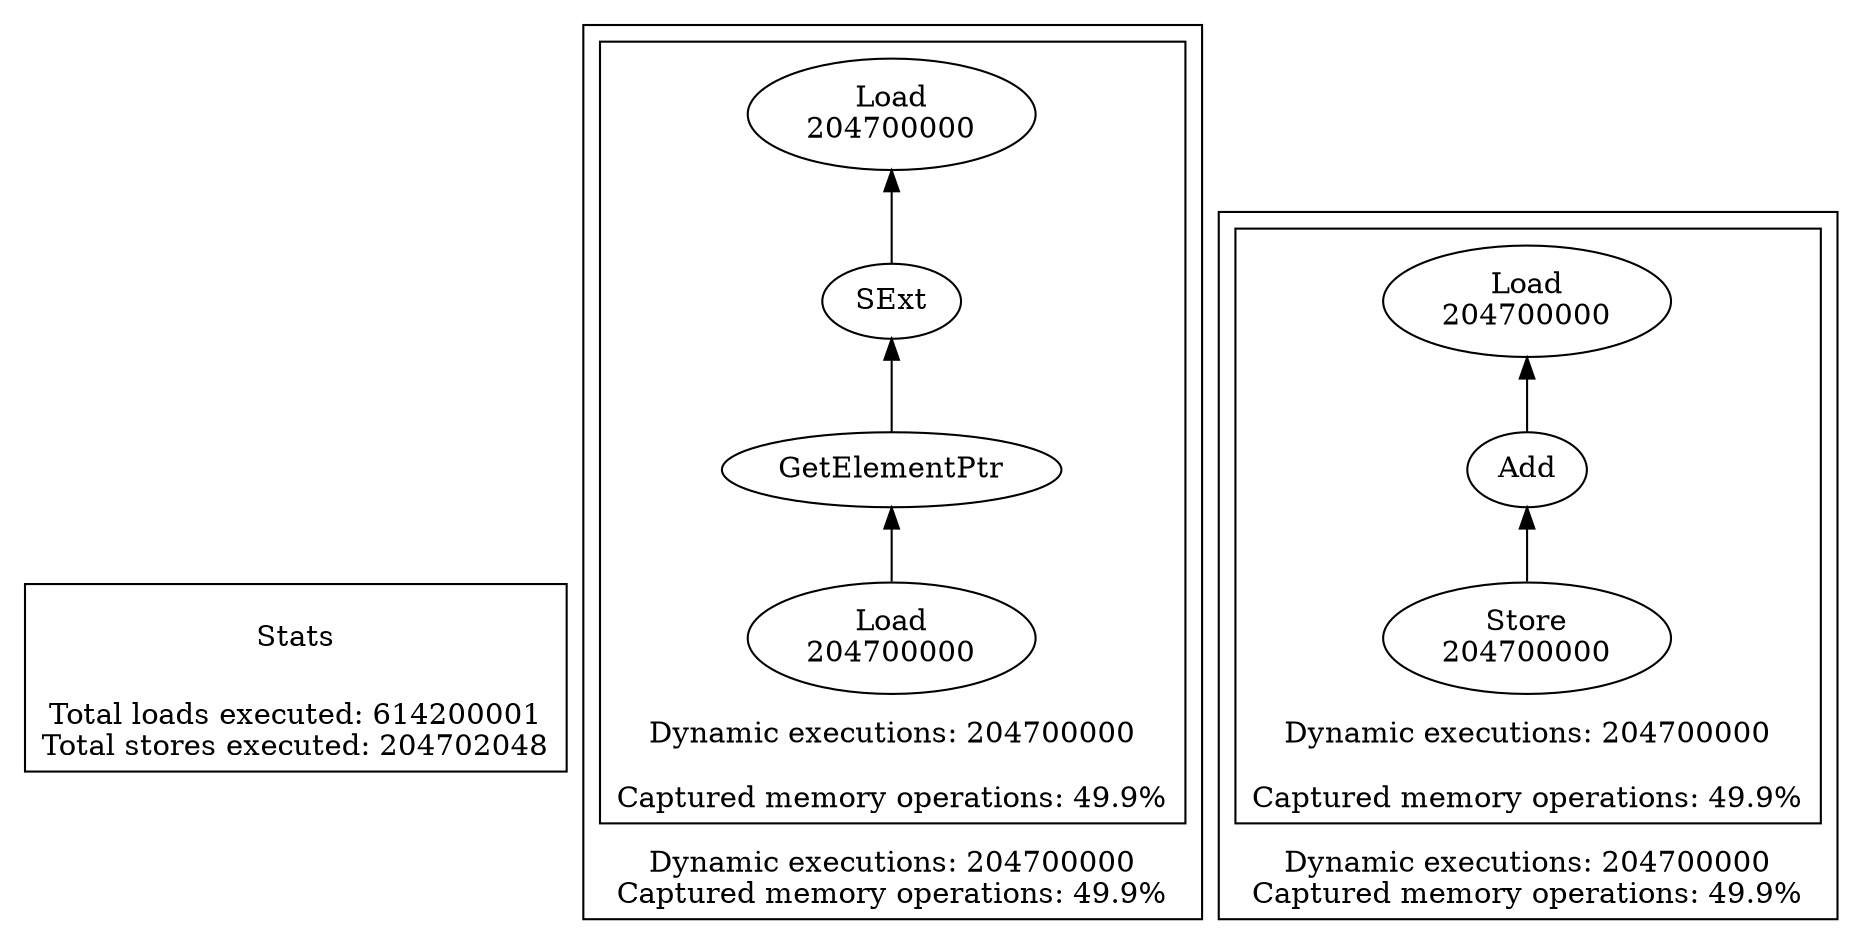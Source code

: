strict digraph {
rankdir=BT
subgraph {
Stats [shape=plaintext]
cluster=true
label="Total loads executed: 614200001\nTotal stores executed: 204702048"
}
subgraph {
subgraph {
"0_0_19" [label="GetElementPtr"]
"0_0_18" [label="SExt"]
"0_0_19" -> "0_0_18"
{
rank=min
"0_0_20" [label="Load\n204700000"]
}
"0_0_20" -> "0_0_19"
"0_0_17" [label="Load\n204700000"]
"0_0_18" -> "0_0_17"
cluster=true
label="Dynamic executions: 204700000\n\nCaptured memory operations: 49.9%"
}
cluster=true
label="Dynamic executions: 204700000\nCaptured memory operations: 49.9%"
}
subgraph {
subgraph {
"1_0_1" [label="Add"]
"1_0_0" [label="Load\n204700000"]
"1_0_1" -> "1_0_0"
{
rank=min
"1_0_2" [label="Store\n204700000"]
}
"1_0_2" -> "1_0_1"
cluster=true
label="Dynamic executions: 204700000\n\nCaptured memory operations: 49.9%"
}
cluster=true
label="Dynamic executions: 204700000\nCaptured memory operations: 49.9%"
}
}
